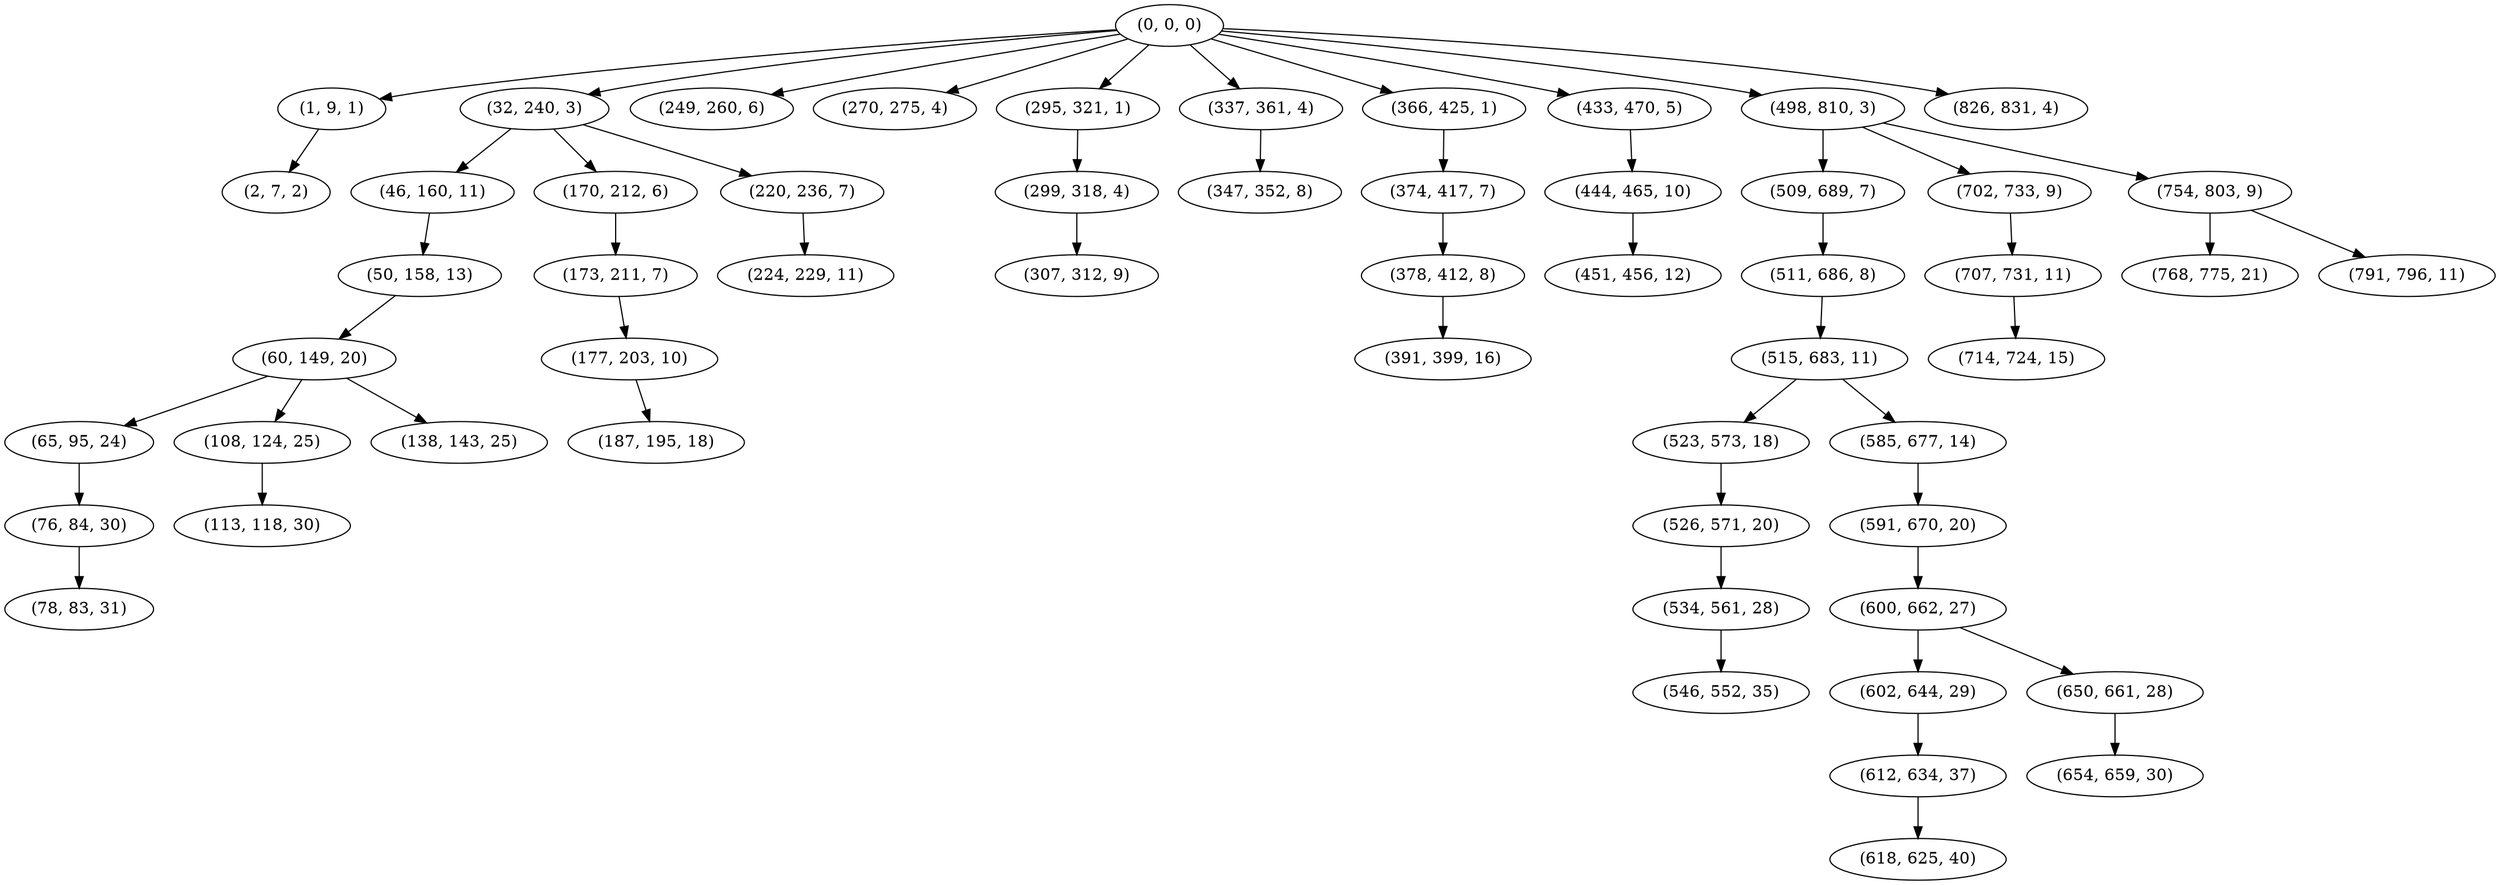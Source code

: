 digraph tree {
    "(0, 0, 0)";
    "(1, 9, 1)";
    "(2, 7, 2)";
    "(32, 240, 3)";
    "(46, 160, 11)";
    "(50, 158, 13)";
    "(60, 149, 20)";
    "(65, 95, 24)";
    "(76, 84, 30)";
    "(78, 83, 31)";
    "(108, 124, 25)";
    "(113, 118, 30)";
    "(138, 143, 25)";
    "(170, 212, 6)";
    "(173, 211, 7)";
    "(177, 203, 10)";
    "(187, 195, 18)";
    "(220, 236, 7)";
    "(224, 229, 11)";
    "(249, 260, 6)";
    "(270, 275, 4)";
    "(295, 321, 1)";
    "(299, 318, 4)";
    "(307, 312, 9)";
    "(337, 361, 4)";
    "(347, 352, 8)";
    "(366, 425, 1)";
    "(374, 417, 7)";
    "(378, 412, 8)";
    "(391, 399, 16)";
    "(433, 470, 5)";
    "(444, 465, 10)";
    "(451, 456, 12)";
    "(498, 810, 3)";
    "(509, 689, 7)";
    "(511, 686, 8)";
    "(515, 683, 11)";
    "(523, 573, 18)";
    "(526, 571, 20)";
    "(534, 561, 28)";
    "(546, 552, 35)";
    "(585, 677, 14)";
    "(591, 670, 20)";
    "(600, 662, 27)";
    "(602, 644, 29)";
    "(612, 634, 37)";
    "(618, 625, 40)";
    "(650, 661, 28)";
    "(654, 659, 30)";
    "(702, 733, 9)";
    "(707, 731, 11)";
    "(714, 724, 15)";
    "(754, 803, 9)";
    "(768, 775, 21)";
    "(791, 796, 11)";
    "(826, 831, 4)";
    "(0, 0, 0)" -> "(1, 9, 1)";
    "(0, 0, 0)" -> "(32, 240, 3)";
    "(0, 0, 0)" -> "(249, 260, 6)";
    "(0, 0, 0)" -> "(270, 275, 4)";
    "(0, 0, 0)" -> "(295, 321, 1)";
    "(0, 0, 0)" -> "(337, 361, 4)";
    "(0, 0, 0)" -> "(366, 425, 1)";
    "(0, 0, 0)" -> "(433, 470, 5)";
    "(0, 0, 0)" -> "(498, 810, 3)";
    "(0, 0, 0)" -> "(826, 831, 4)";
    "(1, 9, 1)" -> "(2, 7, 2)";
    "(32, 240, 3)" -> "(46, 160, 11)";
    "(32, 240, 3)" -> "(170, 212, 6)";
    "(32, 240, 3)" -> "(220, 236, 7)";
    "(46, 160, 11)" -> "(50, 158, 13)";
    "(50, 158, 13)" -> "(60, 149, 20)";
    "(60, 149, 20)" -> "(65, 95, 24)";
    "(60, 149, 20)" -> "(108, 124, 25)";
    "(60, 149, 20)" -> "(138, 143, 25)";
    "(65, 95, 24)" -> "(76, 84, 30)";
    "(76, 84, 30)" -> "(78, 83, 31)";
    "(108, 124, 25)" -> "(113, 118, 30)";
    "(170, 212, 6)" -> "(173, 211, 7)";
    "(173, 211, 7)" -> "(177, 203, 10)";
    "(177, 203, 10)" -> "(187, 195, 18)";
    "(220, 236, 7)" -> "(224, 229, 11)";
    "(295, 321, 1)" -> "(299, 318, 4)";
    "(299, 318, 4)" -> "(307, 312, 9)";
    "(337, 361, 4)" -> "(347, 352, 8)";
    "(366, 425, 1)" -> "(374, 417, 7)";
    "(374, 417, 7)" -> "(378, 412, 8)";
    "(378, 412, 8)" -> "(391, 399, 16)";
    "(433, 470, 5)" -> "(444, 465, 10)";
    "(444, 465, 10)" -> "(451, 456, 12)";
    "(498, 810, 3)" -> "(509, 689, 7)";
    "(498, 810, 3)" -> "(702, 733, 9)";
    "(498, 810, 3)" -> "(754, 803, 9)";
    "(509, 689, 7)" -> "(511, 686, 8)";
    "(511, 686, 8)" -> "(515, 683, 11)";
    "(515, 683, 11)" -> "(523, 573, 18)";
    "(515, 683, 11)" -> "(585, 677, 14)";
    "(523, 573, 18)" -> "(526, 571, 20)";
    "(526, 571, 20)" -> "(534, 561, 28)";
    "(534, 561, 28)" -> "(546, 552, 35)";
    "(585, 677, 14)" -> "(591, 670, 20)";
    "(591, 670, 20)" -> "(600, 662, 27)";
    "(600, 662, 27)" -> "(602, 644, 29)";
    "(600, 662, 27)" -> "(650, 661, 28)";
    "(602, 644, 29)" -> "(612, 634, 37)";
    "(612, 634, 37)" -> "(618, 625, 40)";
    "(650, 661, 28)" -> "(654, 659, 30)";
    "(702, 733, 9)" -> "(707, 731, 11)";
    "(707, 731, 11)" -> "(714, 724, 15)";
    "(754, 803, 9)" -> "(768, 775, 21)";
    "(754, 803, 9)" -> "(791, 796, 11)";
}
